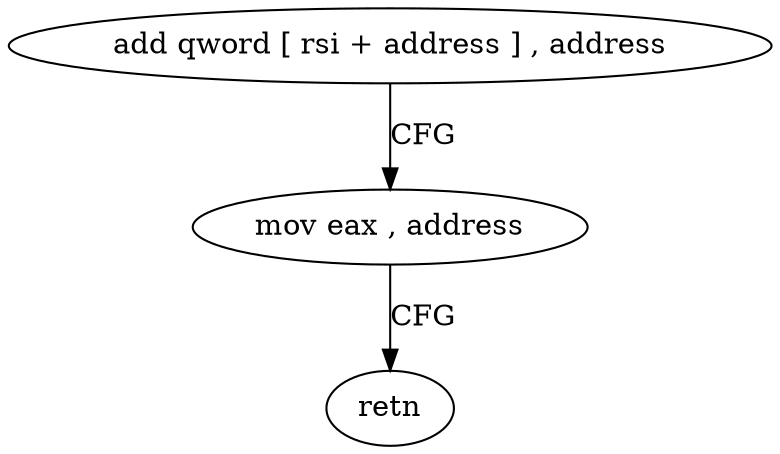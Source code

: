 digraph "func" {
"4210544" [label = "add qword [ rsi + address ] , address" ]
"4210549" [label = "mov eax , address" ]
"4210554" [label = "retn" ]
"4210544" -> "4210549" [ label = "CFG" ]
"4210549" -> "4210554" [ label = "CFG" ]
}
